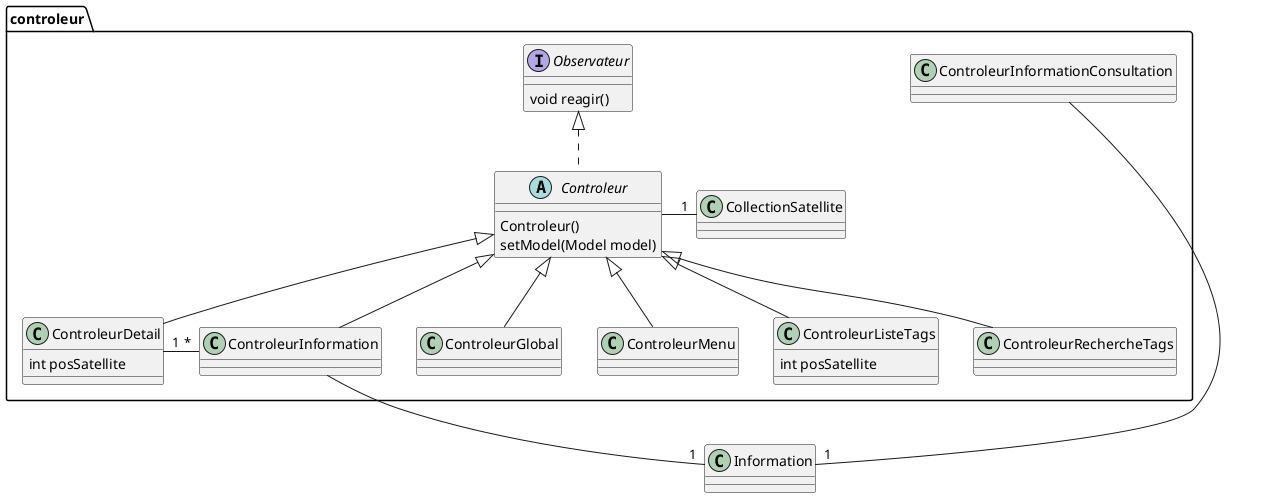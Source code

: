 @startuml
'https://plantuml.com/class-diagram

package controleur{

    abstract Controleur implements Observateur{
        Controleur()
        setModel(Model model)
    }

    interface Observateur{
        void reagir()
    }

    class ControleurInformationConsultation{
    }

    class ControleurGlobal extends Controleur{
    }

    class CollectionSatellite{
    }

    class ControleurDetail extends Controleur{
        int posSatellite
    }

    class ControleurMenu extends Controleur{
    }

    class ControleurInformation extends Controleur{
    }

    class ControleurListeTags extends Controleur{
        int posSatellite
    }

    class ControleurRechercheTags extends Controleur{
    }
}

CollectionSatellite "1"--left Controleur
ControleurDetail "1"-right-"*" ControleurInformation
ControleurInformation --"1" Information
ControleurInformationConsultation --"1" Information


@enduml